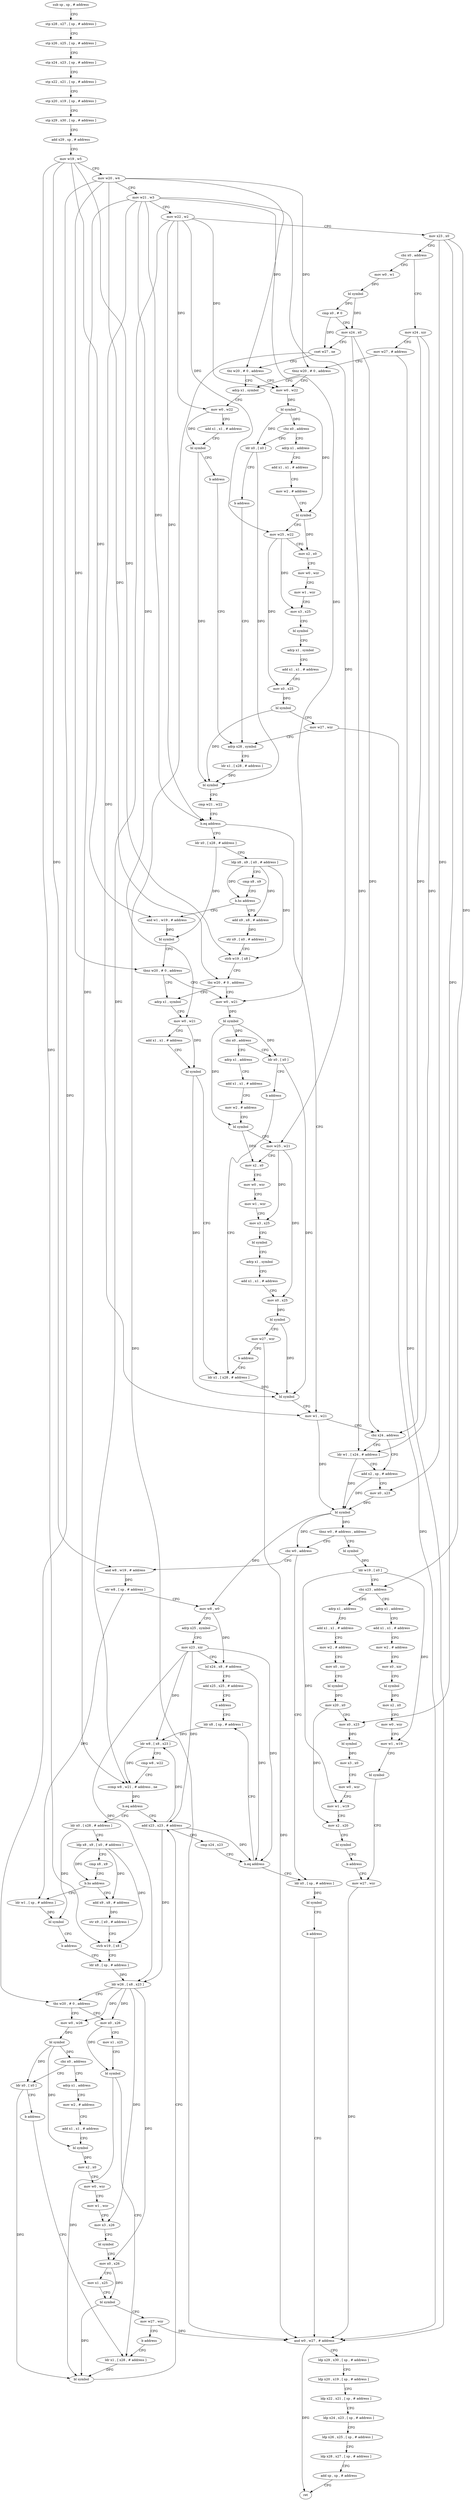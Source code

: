 digraph "func" {
"4201240" [label = "sub sp , sp , # address" ]
"4201244" [label = "stp x28 , x27 , [ sp , # address ]" ]
"4201248" [label = "stp x26 , x25 , [ sp , # address ]" ]
"4201252" [label = "stp x24 , x23 , [ sp , # address ]" ]
"4201256" [label = "stp x22 , x21 , [ sp , # address ]" ]
"4201260" [label = "stp x20 , x19 , [ sp , # address ]" ]
"4201264" [label = "stp x29 , x30 , [ sp , # address ]" ]
"4201268" [label = "add x29 , sp , # address" ]
"4201272" [label = "mov w19 , w5" ]
"4201276" [label = "mov w20 , w4" ]
"4201280" [label = "mov w21 , w3" ]
"4201284" [label = "mov w22 , w2" ]
"4201288" [label = "mov x23 , x0" ]
"4201292" [label = "cbz x0 , address" ]
"4201340" [label = "mov x24 , xzr" ]
"4201296" [label = "mov w0 , w1" ]
"4201344" [label = "mov w27 , # address" ]
"4201348" [label = "tbnz w20 , # 0 , address" ]
"4201320" [label = "mov w0 , w22" ]
"4201352" [label = "adrp x1 , symbol" ]
"4201300" [label = "bl symbol" ]
"4201304" [label = "cmp x0 , # 0" ]
"4201308" [label = "mov x24 , x0" ]
"4201312" [label = "cset w27 , ne" ]
"4201316" [label = "tbz w20 , # 0 , address" ]
"4201324" [label = "bl symbol" ]
"4201328" [label = "cbz x0 , address" ]
"4201372" [label = "adrp x1 , address" ]
"4201332" [label = "ldr x0 , [ x0 ]" ]
"4201356" [label = "mov w0 , w22" ]
"4201360" [label = "add x1 , x1 , # address" ]
"4201364" [label = "bl symbol" ]
"4201368" [label = "b address" ]
"4201432" [label = "adrp x28 , symbol" ]
"4201376" [label = "add x1 , x1 , # address" ]
"4201380" [label = "mov w2 , # address" ]
"4201384" [label = "bl symbol" ]
"4201388" [label = "mov w25 , w22" ]
"4201392" [label = "mov x2 , x0" ]
"4201396" [label = "mov w0 , wzr" ]
"4201400" [label = "mov w1 , wzr" ]
"4201404" [label = "mov x3 , x25" ]
"4201408" [label = "bl symbol" ]
"4201412" [label = "adrp x1 , symbol" ]
"4201416" [label = "add x1 , x1 , # address" ]
"4201420" [label = "mov x0 , x25" ]
"4201424" [label = "bl symbol" ]
"4201428" [label = "mov w27 , wzr" ]
"4201336" [label = "b address" ]
"4201436" [label = "ldr x1 , [ x28 , # address ]" ]
"4201440" [label = "bl symbol" ]
"4201444" [label = "cmp w21 , w22" ]
"4201448" [label = "b.eq address" ]
"4201604" [label = "mov w1 , w21" ]
"4201452" [label = "ldr x0 , [ x28 , # address ]" ]
"4201608" [label = "cbz x24 , address" ]
"4201616" [label = "add x2 , sp , # address" ]
"4201612" [label = "ldr w1 , [ x24 , # address ]" ]
"4201456" [label = "ldp x8 , x9 , [ x0 , # address ]" ]
"4201460" [label = "cmp x8 , x9" ]
"4201464" [label = "b.hs address" ]
"4201568" [label = "and w1 , w19 , # address" ]
"4201468" [label = "add x9 , x8 , # address" ]
"4201620" [label = "mov x0 , x23" ]
"4201624" [label = "bl symbol" ]
"4201628" [label = "tbnz w0 , # address , address" ]
"4201860" [label = "bl symbol" ]
"4201632" [label = "cbz w0 , address" ]
"4201572" [label = "bl symbol" ]
"4201576" [label = "tbnz w20 , # 0 , address" ]
"4201484" [label = "mov w0 , w21" ]
"4201580" [label = "adrp x1 , symbol" ]
"4201472" [label = "str x9 , [ x0 , # address ]" ]
"4201476" [label = "strb w19 , [ x8 ]" ]
"4201480" [label = "tbz w20 , # 0 , address" ]
"4201864" [label = "ldr w19 , [ x0 ]" ]
"4201868" [label = "cbz x23 , address" ]
"4201928" [label = "adrp x1 , address" ]
"4201872" [label = "adrp x1 , address" ]
"4201848" [label = "ldr x0 , [ sp , # address ]" ]
"4201636" [label = "and w8 , w19 , # address" ]
"4201488" [label = "bl symbol" ]
"4201492" [label = "cbz x0 , address" ]
"4201504" [label = "adrp x1 , address" ]
"4201496" [label = "ldr x0 , [ x0 ]" ]
"4201584" [label = "mov w0 , w21" ]
"4201588" [label = "add x1 , x1 , # address" ]
"4201592" [label = "bl symbol" ]
"4201596" [label = "ldr x1 , [ x28 , # address ]" ]
"4201932" [label = "add x1 , x1 , # address" ]
"4201936" [label = "mov w2 , # address" ]
"4201940" [label = "mov x0 , xzr" ]
"4201944" [label = "bl symbol" ]
"4201948" [label = "mov x2 , x0" ]
"4201952" [label = "mov w0 , wzr" ]
"4201956" [label = "mov w1 , w19" ]
"4201960" [label = "bl symbol" ]
"4201964" [label = "mov w27 , wzr" ]
"4201876" [label = "add x1 , x1 , # address" ]
"4201880" [label = "mov w2 , # address" ]
"4201884" [label = "mov x0 , xzr" ]
"4201888" [label = "bl symbol" ]
"4201892" [label = "mov x20 , x0" ]
"4201896" [label = "mov x0 , x23" ]
"4201900" [label = "bl symbol" ]
"4201904" [label = "mov x3 , x0" ]
"4201908" [label = "mov w0 , wzr" ]
"4201912" [label = "mov w1 , w19" ]
"4201916" [label = "mov x2 , x20" ]
"4201920" [label = "bl symbol" ]
"4201924" [label = "b address" ]
"4201852" [label = "bl symbol" ]
"4201856" [label = "b address" ]
"4201968" [label = "and w0 , w27 , # address" ]
"4201640" [label = "str w8 , [ sp , # address ]" ]
"4201644" [label = "mov w8 , w0" ]
"4201648" [label = "adrp x25 , symbol" ]
"4201652" [label = "mov x23 , xzr" ]
"4201656" [label = "lsl x24 , x8 , # address" ]
"4201660" [label = "add x25 , x25 , # address" ]
"4201664" [label = "b address" ]
"4201700" [label = "ldr x8 , [ sp , # address ]" ]
"4201508" [label = "add x1 , x1 , # address" ]
"4201512" [label = "mov w2 , # address" ]
"4201516" [label = "bl symbol" ]
"4201520" [label = "mov w25 , w21" ]
"4201524" [label = "mov x2 , x0" ]
"4201528" [label = "mov w0 , wzr" ]
"4201532" [label = "mov w1 , wzr" ]
"4201536" [label = "mov x3 , x25" ]
"4201540" [label = "bl symbol" ]
"4201544" [label = "adrp x1 , symbol" ]
"4201548" [label = "add x1 , x1 , # address" ]
"4201552" [label = "mov x0 , x25" ]
"4201556" [label = "bl symbol" ]
"4201560" [label = "mov w27 , wzr" ]
"4201564" [label = "b address" ]
"4201500" [label = "b address" ]
"4201972" [label = "ldp x29 , x30 , [ sp , # address ]" ]
"4201976" [label = "ldp x20 , x19 , [ sp , # address ]" ]
"4201980" [label = "ldp x22 , x21 , [ sp , # address ]" ]
"4201984" [label = "ldp x24 , x23 , [ sp , # address ]" ]
"4201988" [label = "ldp x26 , x25 , [ sp , # address ]" ]
"4201992" [label = "ldp x28 , x27 , [ sp , # address ]" ]
"4201996" [label = "add sp , sp , # address" ]
"4202000" [label = "ret" ]
"4201704" [label = "ldr w8 , [ x8 , x23 ]" ]
"4201708" [label = "cmp w8 , w22" ]
"4201712" [label = "ccmp w8 , w21 , # address , ne" ]
"4201716" [label = "b.eq address" ]
"4201688" [label = "add x23 , x23 , # address" ]
"4201720" [label = "ldr x0 , [ x28 , # address ]" ]
"4201600" [label = "bl symbol" ]
"4201692" [label = "cmp x24 , x23" ]
"4201696" [label = "b.eq address" ]
"4201724" [label = "ldp x8 , x9 , [ x0 , # address ]" ]
"4201728" [label = "cmp x8 , x9" ]
"4201732" [label = "b.hs address" ]
"4201836" [label = "ldr w1 , [ sp , # address ]" ]
"4201736" [label = "add x9 , x8 , # address" ]
"4201840" [label = "bl symbol" ]
"4201844" [label = "b address" ]
"4201748" [label = "ldr x8 , [ sp , # address ]" ]
"4201740" [label = "str x9 , [ x0 , # address ]" ]
"4201744" [label = "strb w19 , [ x8 ]" ]
"4201752" [label = "ldr w26 , [ x8 , x23 ]" ]
"4201756" [label = "tbz w20 , # 0 , address" ]
"4201668" [label = "mov x0 , x26" ]
"4201760" [label = "mov w0 , w26" ]
"4201672" [label = "mov x1 , x25" ]
"4201676" [label = "bl symbol" ]
"4201680" [label = "ldr x1 , [ x28 , # address ]" ]
"4201764" [label = "bl symbol" ]
"4201768" [label = "cbz x0 , address" ]
"4201780" [label = "adrp x1 , address" ]
"4201772" [label = "ldr x0 , [ x0 ]" ]
"4201784" [label = "mov w2 , # address" ]
"4201788" [label = "add x1 , x1 , # address" ]
"4201792" [label = "bl symbol" ]
"4201796" [label = "mov x2 , x0" ]
"4201800" [label = "mov w0 , wzr" ]
"4201804" [label = "mov w1 , wzr" ]
"4201808" [label = "mov x3 , x26" ]
"4201812" [label = "bl symbol" ]
"4201816" [label = "mov x0 , x26" ]
"4201820" [label = "mov x1 , x25" ]
"4201824" [label = "bl symbol" ]
"4201828" [label = "mov w27 , wzr" ]
"4201832" [label = "b address" ]
"4201776" [label = "b address" ]
"4201684" [label = "bl symbol" ]
"4201240" -> "4201244" [ label = "CFG" ]
"4201244" -> "4201248" [ label = "CFG" ]
"4201248" -> "4201252" [ label = "CFG" ]
"4201252" -> "4201256" [ label = "CFG" ]
"4201256" -> "4201260" [ label = "CFG" ]
"4201260" -> "4201264" [ label = "CFG" ]
"4201264" -> "4201268" [ label = "CFG" ]
"4201268" -> "4201272" [ label = "CFG" ]
"4201272" -> "4201276" [ label = "CFG" ]
"4201272" -> "4201568" [ label = "DFG" ]
"4201272" -> "4201476" [ label = "DFG" ]
"4201272" -> "4201636" [ label = "DFG" ]
"4201272" -> "4201744" [ label = "DFG" ]
"4201276" -> "4201280" [ label = "CFG" ]
"4201276" -> "4201348" [ label = "DFG" ]
"4201276" -> "4201316" [ label = "DFG" ]
"4201276" -> "4201576" [ label = "DFG" ]
"4201276" -> "4201480" [ label = "DFG" ]
"4201276" -> "4201756" [ label = "DFG" ]
"4201280" -> "4201284" [ label = "CFG" ]
"4201280" -> "4201448" [ label = "DFG" ]
"4201280" -> "4201604" [ label = "DFG" ]
"4201280" -> "4201484" [ label = "DFG" ]
"4201280" -> "4201584" [ label = "DFG" ]
"4201280" -> "4201520" [ label = "DFG" ]
"4201280" -> "4201712" [ label = "DFG" ]
"4201284" -> "4201288" [ label = "CFG" ]
"4201284" -> "4201320" [ label = "DFG" ]
"4201284" -> "4201356" [ label = "DFG" ]
"4201284" -> "4201388" [ label = "DFG" ]
"4201284" -> "4201448" [ label = "DFG" ]
"4201284" -> "4201712" [ label = "DFG" ]
"4201288" -> "4201292" [ label = "CFG" ]
"4201288" -> "4201620" [ label = "DFG" ]
"4201288" -> "4201868" [ label = "DFG" ]
"4201288" -> "4201896" [ label = "DFG" ]
"4201292" -> "4201340" [ label = "CFG" ]
"4201292" -> "4201296" [ label = "CFG" ]
"4201340" -> "4201344" [ label = "CFG" ]
"4201340" -> "4201608" [ label = "DFG" ]
"4201340" -> "4201612" [ label = "DFG" ]
"4201296" -> "4201300" [ label = "DFG" ]
"4201344" -> "4201348" [ label = "CFG" ]
"4201344" -> "4201968" [ label = "DFG" ]
"4201348" -> "4201320" [ label = "CFG" ]
"4201348" -> "4201352" [ label = "CFG" ]
"4201320" -> "4201324" [ label = "DFG" ]
"4201352" -> "4201356" [ label = "CFG" ]
"4201300" -> "4201304" [ label = "DFG" ]
"4201300" -> "4201308" [ label = "DFG" ]
"4201304" -> "4201308" [ label = "CFG" ]
"4201304" -> "4201312" [ label = "DFG" ]
"4201308" -> "4201312" [ label = "CFG" ]
"4201308" -> "4201608" [ label = "DFG" ]
"4201308" -> "4201612" [ label = "DFG" ]
"4201312" -> "4201316" [ label = "CFG" ]
"4201312" -> "4201968" [ label = "DFG" ]
"4201316" -> "4201352" [ label = "CFG" ]
"4201316" -> "4201320" [ label = "CFG" ]
"4201324" -> "4201328" [ label = "DFG" ]
"4201324" -> "4201384" [ label = "DFG" ]
"4201324" -> "4201332" [ label = "DFG" ]
"4201328" -> "4201372" [ label = "CFG" ]
"4201328" -> "4201332" [ label = "CFG" ]
"4201372" -> "4201376" [ label = "CFG" ]
"4201332" -> "4201336" [ label = "CFG" ]
"4201332" -> "4201440" [ label = "DFG" ]
"4201356" -> "4201360" [ label = "CFG" ]
"4201356" -> "4201364" [ label = "DFG" ]
"4201360" -> "4201364" [ label = "CFG" ]
"4201364" -> "4201368" [ label = "CFG" ]
"4201364" -> "4201440" [ label = "DFG" ]
"4201368" -> "4201432" [ label = "CFG" ]
"4201432" -> "4201436" [ label = "CFG" ]
"4201376" -> "4201380" [ label = "CFG" ]
"4201380" -> "4201384" [ label = "CFG" ]
"4201384" -> "4201388" [ label = "CFG" ]
"4201384" -> "4201392" [ label = "DFG" ]
"4201388" -> "4201392" [ label = "CFG" ]
"4201388" -> "4201404" [ label = "DFG" ]
"4201388" -> "4201420" [ label = "DFG" ]
"4201392" -> "4201396" [ label = "CFG" ]
"4201396" -> "4201400" [ label = "CFG" ]
"4201400" -> "4201404" [ label = "CFG" ]
"4201404" -> "4201408" [ label = "CFG" ]
"4201408" -> "4201412" [ label = "CFG" ]
"4201412" -> "4201416" [ label = "CFG" ]
"4201416" -> "4201420" [ label = "CFG" ]
"4201420" -> "4201424" [ label = "DFG" ]
"4201424" -> "4201428" [ label = "CFG" ]
"4201424" -> "4201440" [ label = "DFG" ]
"4201428" -> "4201432" [ label = "CFG" ]
"4201428" -> "4201968" [ label = "DFG" ]
"4201336" -> "4201432" [ label = "CFG" ]
"4201436" -> "4201440" [ label = "DFG" ]
"4201440" -> "4201444" [ label = "CFG" ]
"4201444" -> "4201448" [ label = "CFG" ]
"4201448" -> "4201604" [ label = "CFG" ]
"4201448" -> "4201452" [ label = "CFG" ]
"4201604" -> "4201608" [ label = "CFG" ]
"4201604" -> "4201624" [ label = "DFG" ]
"4201452" -> "4201456" [ label = "CFG" ]
"4201452" -> "4201572" [ label = "DFG" ]
"4201608" -> "4201616" [ label = "CFG" ]
"4201608" -> "4201612" [ label = "CFG" ]
"4201616" -> "4201620" [ label = "CFG" ]
"4201616" -> "4201624" [ label = "DFG" ]
"4201612" -> "4201616" [ label = "CFG" ]
"4201612" -> "4201624" [ label = "DFG" ]
"4201456" -> "4201460" [ label = "CFG" ]
"4201456" -> "4201464" [ label = "DFG" ]
"4201456" -> "4201468" [ label = "DFG" ]
"4201456" -> "4201476" [ label = "DFG" ]
"4201460" -> "4201464" [ label = "CFG" ]
"4201464" -> "4201568" [ label = "CFG" ]
"4201464" -> "4201468" [ label = "CFG" ]
"4201568" -> "4201572" [ label = "DFG" ]
"4201468" -> "4201472" [ label = "DFG" ]
"4201620" -> "4201624" [ label = "DFG" ]
"4201624" -> "4201628" [ label = "DFG" ]
"4201624" -> "4201632" [ label = "DFG" ]
"4201624" -> "4201644" [ label = "DFG" ]
"4201628" -> "4201860" [ label = "CFG" ]
"4201628" -> "4201632" [ label = "CFG" ]
"4201860" -> "4201864" [ label = "DFG" ]
"4201632" -> "4201848" [ label = "CFG" ]
"4201632" -> "4201636" [ label = "CFG" ]
"4201572" -> "4201576" [ label = "CFG" ]
"4201576" -> "4201484" [ label = "CFG" ]
"4201576" -> "4201580" [ label = "CFG" ]
"4201484" -> "4201488" [ label = "DFG" ]
"4201580" -> "4201584" [ label = "CFG" ]
"4201472" -> "4201476" [ label = "CFG" ]
"4201476" -> "4201480" [ label = "CFG" ]
"4201480" -> "4201580" [ label = "CFG" ]
"4201480" -> "4201484" [ label = "CFG" ]
"4201864" -> "4201868" [ label = "CFG" ]
"4201864" -> "4201956" [ label = "DFG" ]
"4201864" -> "4201912" [ label = "DFG" ]
"4201868" -> "4201928" [ label = "CFG" ]
"4201868" -> "4201872" [ label = "CFG" ]
"4201928" -> "4201932" [ label = "CFG" ]
"4201872" -> "4201876" [ label = "CFG" ]
"4201848" -> "4201852" [ label = "DFG" ]
"4201636" -> "4201640" [ label = "DFG" ]
"4201488" -> "4201492" [ label = "DFG" ]
"4201488" -> "4201516" [ label = "DFG" ]
"4201488" -> "4201496" [ label = "DFG" ]
"4201492" -> "4201504" [ label = "CFG" ]
"4201492" -> "4201496" [ label = "CFG" ]
"4201504" -> "4201508" [ label = "CFG" ]
"4201496" -> "4201500" [ label = "CFG" ]
"4201496" -> "4201600" [ label = "DFG" ]
"4201584" -> "4201588" [ label = "CFG" ]
"4201584" -> "4201592" [ label = "DFG" ]
"4201588" -> "4201592" [ label = "CFG" ]
"4201592" -> "4201596" [ label = "CFG" ]
"4201592" -> "4201600" [ label = "DFG" ]
"4201596" -> "4201600" [ label = "DFG" ]
"4201932" -> "4201936" [ label = "CFG" ]
"4201936" -> "4201940" [ label = "CFG" ]
"4201940" -> "4201944" [ label = "CFG" ]
"4201944" -> "4201948" [ label = "DFG" ]
"4201948" -> "4201952" [ label = "CFG" ]
"4201952" -> "4201956" [ label = "CFG" ]
"4201956" -> "4201960" [ label = "CFG" ]
"4201960" -> "4201964" [ label = "CFG" ]
"4201964" -> "4201968" [ label = "DFG" ]
"4201876" -> "4201880" [ label = "CFG" ]
"4201880" -> "4201884" [ label = "CFG" ]
"4201884" -> "4201888" [ label = "CFG" ]
"4201888" -> "4201892" [ label = "DFG" ]
"4201892" -> "4201896" [ label = "CFG" ]
"4201892" -> "4201916" [ label = "DFG" ]
"4201896" -> "4201900" [ label = "DFG" ]
"4201900" -> "4201904" [ label = "DFG" ]
"4201904" -> "4201908" [ label = "CFG" ]
"4201908" -> "4201912" [ label = "CFG" ]
"4201912" -> "4201916" [ label = "CFG" ]
"4201916" -> "4201920" [ label = "CFG" ]
"4201920" -> "4201924" [ label = "CFG" ]
"4201924" -> "4201964" [ label = "CFG" ]
"4201852" -> "4201856" [ label = "CFG" ]
"4201856" -> "4201968" [ label = "CFG" ]
"4201968" -> "4201972" [ label = "CFG" ]
"4201968" -> "4202000" [ label = "DFG" ]
"4201640" -> "4201644" [ label = "CFG" ]
"4201640" -> "4201836" [ label = "DFG" ]
"4201644" -> "4201648" [ label = "CFG" ]
"4201644" -> "4201656" [ label = "DFG" ]
"4201648" -> "4201652" [ label = "CFG" ]
"4201652" -> "4201656" [ label = "CFG" ]
"4201652" -> "4201704" [ label = "DFG" ]
"4201652" -> "4201688" [ label = "DFG" ]
"4201652" -> "4201696" [ label = "DFG" ]
"4201652" -> "4201752" [ label = "DFG" ]
"4201656" -> "4201660" [ label = "CFG" ]
"4201656" -> "4201696" [ label = "DFG" ]
"4201660" -> "4201664" [ label = "CFG" ]
"4201664" -> "4201700" [ label = "CFG" ]
"4201700" -> "4201704" [ label = "DFG" ]
"4201508" -> "4201512" [ label = "CFG" ]
"4201512" -> "4201516" [ label = "CFG" ]
"4201516" -> "4201520" [ label = "CFG" ]
"4201516" -> "4201524" [ label = "DFG" ]
"4201520" -> "4201524" [ label = "CFG" ]
"4201520" -> "4201536" [ label = "DFG" ]
"4201520" -> "4201552" [ label = "DFG" ]
"4201524" -> "4201528" [ label = "CFG" ]
"4201528" -> "4201532" [ label = "CFG" ]
"4201532" -> "4201536" [ label = "CFG" ]
"4201536" -> "4201540" [ label = "CFG" ]
"4201540" -> "4201544" [ label = "CFG" ]
"4201544" -> "4201548" [ label = "CFG" ]
"4201548" -> "4201552" [ label = "CFG" ]
"4201552" -> "4201556" [ label = "DFG" ]
"4201556" -> "4201560" [ label = "CFG" ]
"4201556" -> "4201600" [ label = "DFG" ]
"4201560" -> "4201564" [ label = "CFG" ]
"4201560" -> "4201968" [ label = "DFG" ]
"4201564" -> "4201596" [ label = "CFG" ]
"4201500" -> "4201596" [ label = "CFG" ]
"4201972" -> "4201976" [ label = "CFG" ]
"4201976" -> "4201980" [ label = "CFG" ]
"4201980" -> "4201984" [ label = "CFG" ]
"4201984" -> "4201988" [ label = "CFG" ]
"4201988" -> "4201992" [ label = "CFG" ]
"4201992" -> "4201996" [ label = "CFG" ]
"4201996" -> "4202000" [ label = "CFG" ]
"4201704" -> "4201708" [ label = "CFG" ]
"4201704" -> "4201712" [ label = "DFG" ]
"4201708" -> "4201712" [ label = "CFG" ]
"4201712" -> "4201716" [ label = "DFG" ]
"4201716" -> "4201688" [ label = "CFG" ]
"4201716" -> "4201720" [ label = "CFG" ]
"4201688" -> "4201692" [ label = "CFG" ]
"4201688" -> "4201704" [ label = "DFG" ]
"4201688" -> "4201696" [ label = "DFG" ]
"4201688" -> "4201752" [ label = "DFG" ]
"4201720" -> "4201724" [ label = "CFG" ]
"4201720" -> "4201840" [ label = "DFG" ]
"4201600" -> "4201604" [ label = "CFG" ]
"4201692" -> "4201696" [ label = "CFG" ]
"4201696" -> "4201848" [ label = "CFG" ]
"4201696" -> "4201700" [ label = "CFG" ]
"4201724" -> "4201728" [ label = "CFG" ]
"4201724" -> "4201732" [ label = "DFG" ]
"4201724" -> "4201736" [ label = "DFG" ]
"4201724" -> "4201744" [ label = "DFG" ]
"4201728" -> "4201732" [ label = "CFG" ]
"4201732" -> "4201836" [ label = "CFG" ]
"4201732" -> "4201736" [ label = "CFG" ]
"4201836" -> "4201840" [ label = "DFG" ]
"4201736" -> "4201740" [ label = "DFG" ]
"4201840" -> "4201844" [ label = "CFG" ]
"4201844" -> "4201748" [ label = "CFG" ]
"4201748" -> "4201752" [ label = "DFG" ]
"4201740" -> "4201744" [ label = "CFG" ]
"4201744" -> "4201748" [ label = "CFG" ]
"4201752" -> "4201756" [ label = "CFG" ]
"4201752" -> "4201668" [ label = "DFG" ]
"4201752" -> "4201760" [ label = "DFG" ]
"4201752" -> "4201808" [ label = "DFG" ]
"4201752" -> "4201816" [ label = "DFG" ]
"4201756" -> "4201668" [ label = "CFG" ]
"4201756" -> "4201760" [ label = "CFG" ]
"4201668" -> "4201672" [ label = "CFG" ]
"4201668" -> "4201676" [ label = "DFG" ]
"4201760" -> "4201764" [ label = "DFG" ]
"4201672" -> "4201676" [ label = "CFG" ]
"4201676" -> "4201680" [ label = "CFG" ]
"4201676" -> "4201684" [ label = "DFG" ]
"4201680" -> "4201684" [ label = "DFG" ]
"4201764" -> "4201768" [ label = "DFG" ]
"4201764" -> "4201792" [ label = "DFG" ]
"4201764" -> "4201772" [ label = "DFG" ]
"4201768" -> "4201780" [ label = "CFG" ]
"4201768" -> "4201772" [ label = "CFG" ]
"4201780" -> "4201784" [ label = "CFG" ]
"4201772" -> "4201776" [ label = "CFG" ]
"4201772" -> "4201684" [ label = "DFG" ]
"4201784" -> "4201788" [ label = "CFG" ]
"4201788" -> "4201792" [ label = "CFG" ]
"4201792" -> "4201796" [ label = "DFG" ]
"4201796" -> "4201800" [ label = "CFG" ]
"4201800" -> "4201804" [ label = "CFG" ]
"4201804" -> "4201808" [ label = "CFG" ]
"4201808" -> "4201812" [ label = "CFG" ]
"4201812" -> "4201816" [ label = "CFG" ]
"4201816" -> "4201820" [ label = "CFG" ]
"4201816" -> "4201824" [ label = "DFG" ]
"4201820" -> "4201824" [ label = "CFG" ]
"4201824" -> "4201828" [ label = "CFG" ]
"4201824" -> "4201684" [ label = "DFG" ]
"4201828" -> "4201832" [ label = "CFG" ]
"4201828" -> "4201968" [ label = "DFG" ]
"4201832" -> "4201680" [ label = "CFG" ]
"4201776" -> "4201680" [ label = "CFG" ]
"4201684" -> "4201688" [ label = "CFG" ]
}
